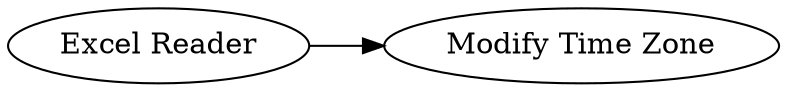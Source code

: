 digraph {
	"-6277078665105397524_5" [label="Modify Time Zone"]
	"-6277078665105397524_3" [label="Excel Reader"]
	"-6277078665105397524_3" -> "-6277078665105397524_5"
	rankdir=LR
}
